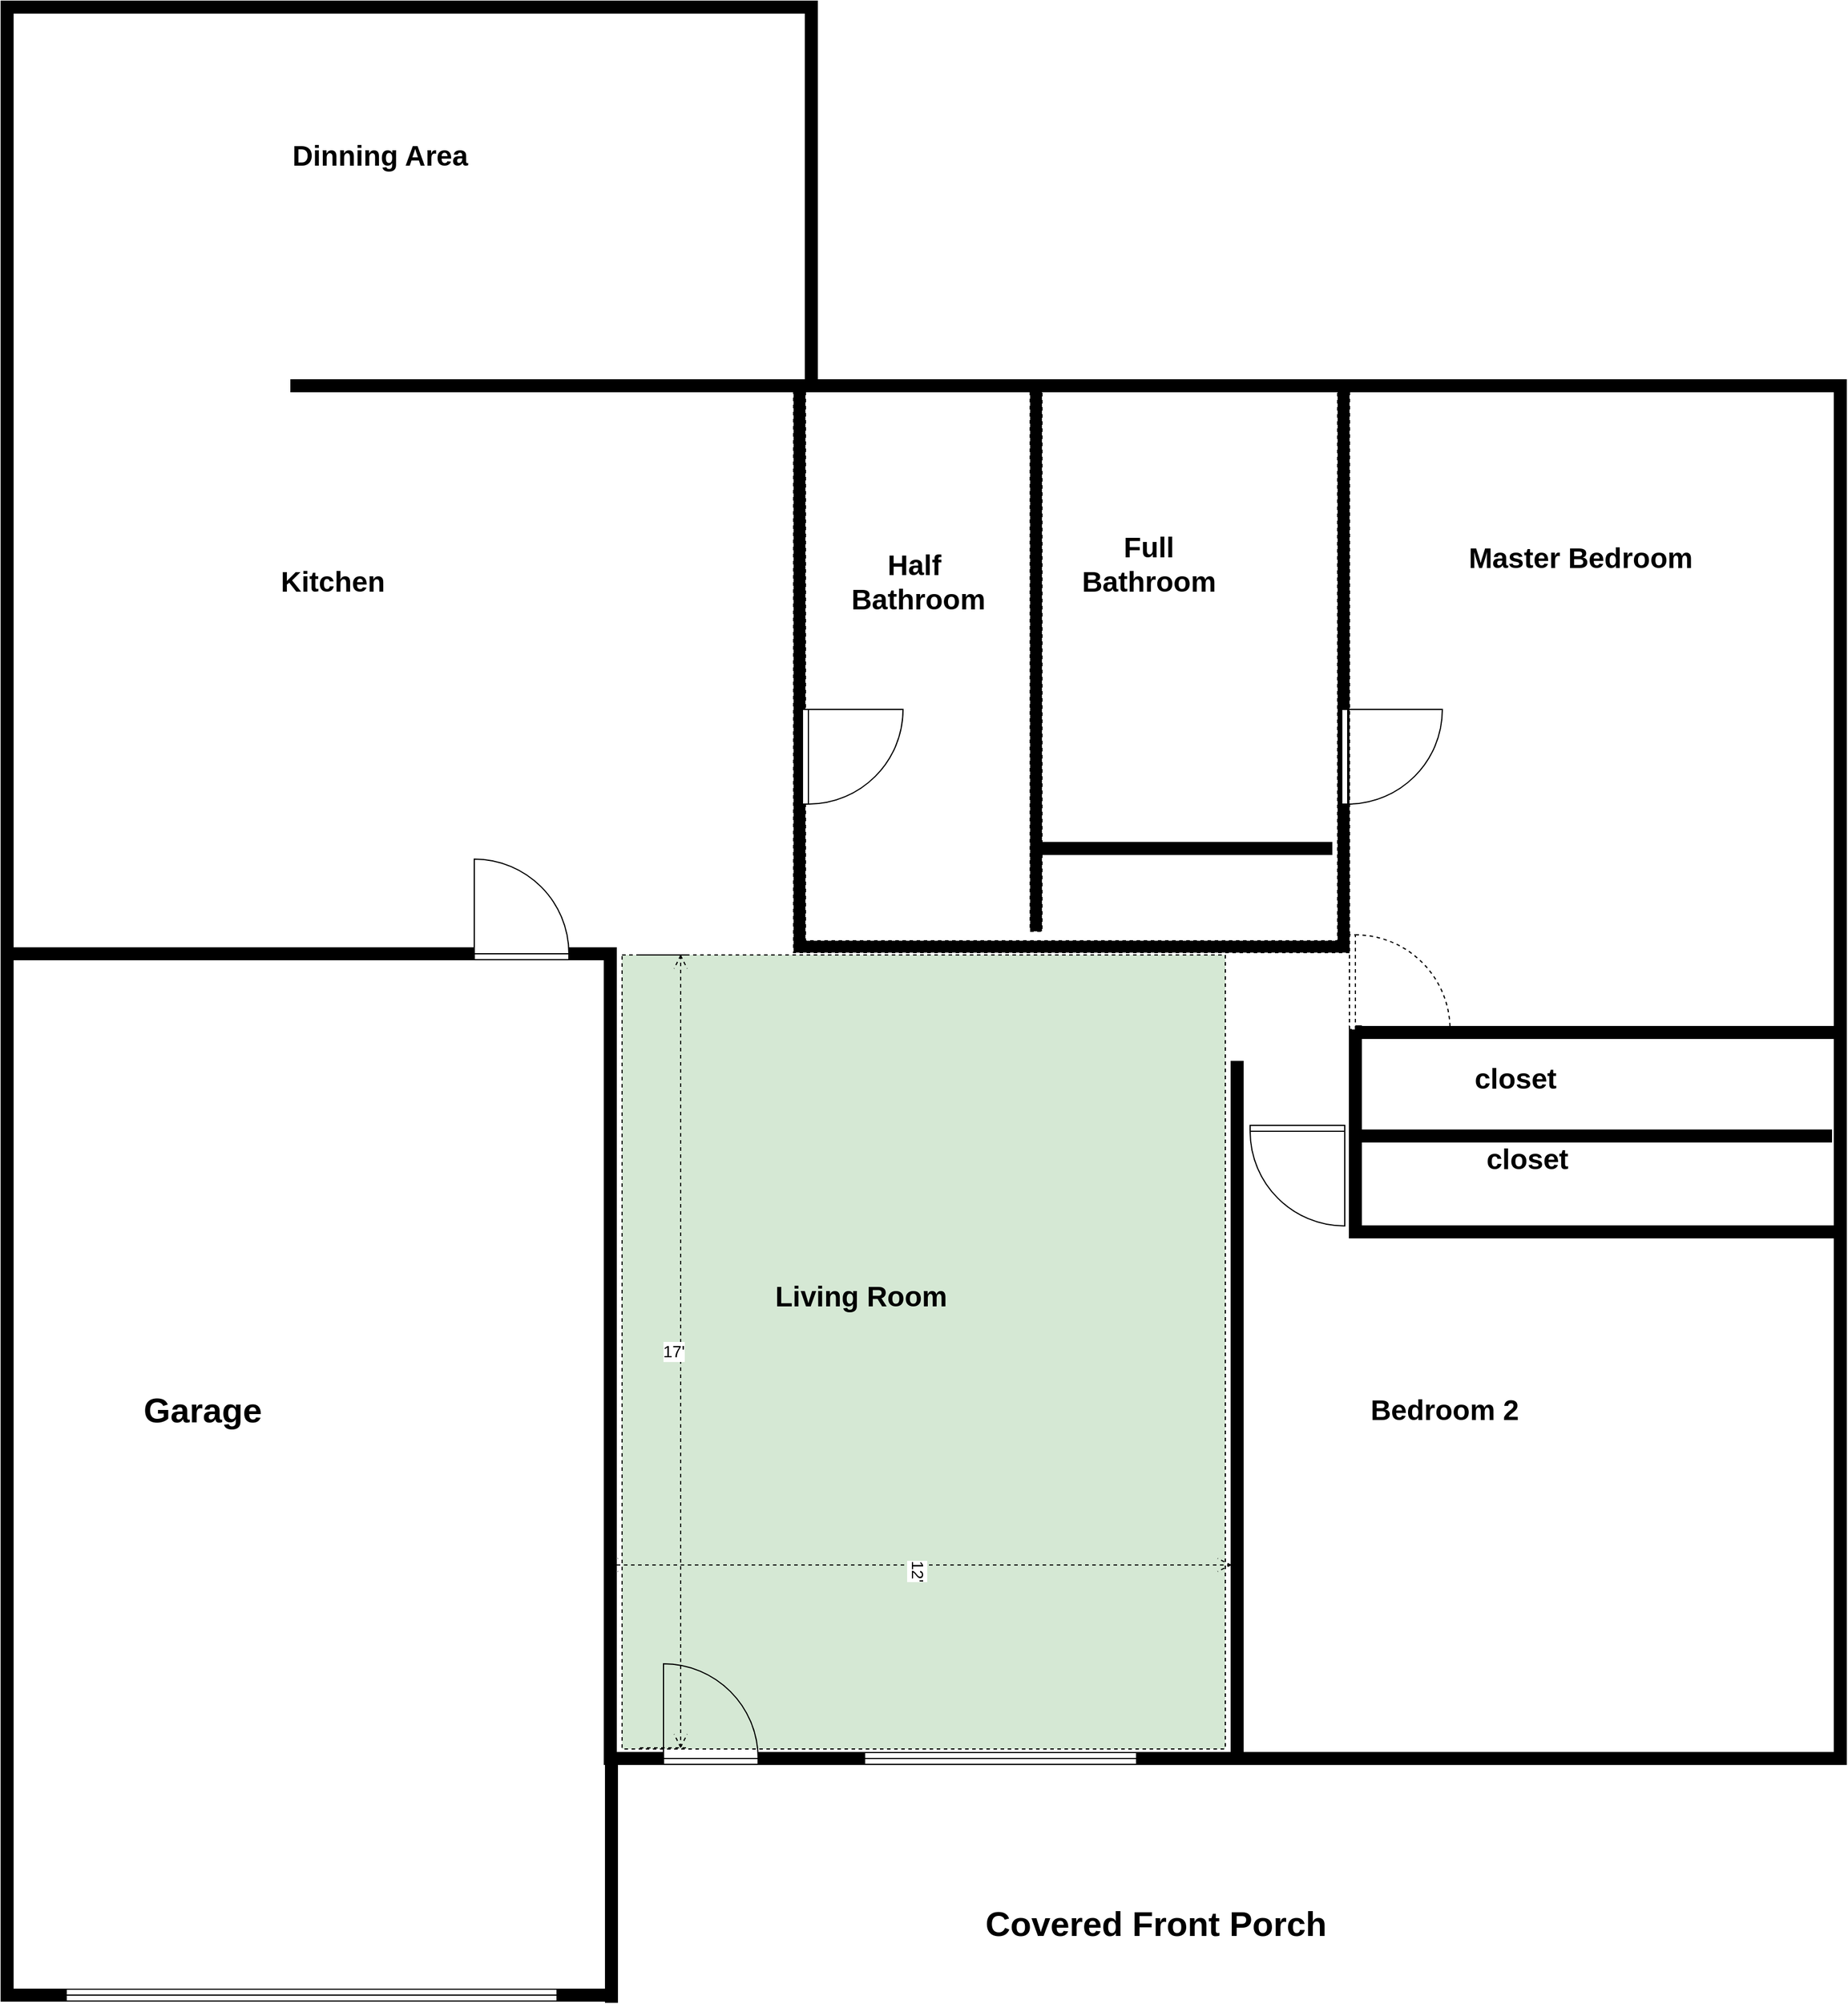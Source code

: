<mxfile version="12.0.0" type="github" pages="1"><diagram id="mHCCJAt0bofZ_gu7ecNz" name="Page-1"><mxGraphModel dx="3096" dy="2314" grid="1" gridSize="10" guides="1" tooltips="1" connect="1" arrows="1" fold="1" page="1" pageScale="1" pageWidth="850" pageHeight="1100" math="0" shadow="0"><root><mxCell id="0"/><mxCell id="1" parent="0"/><mxCell id="LdCIgR_-IXBIPYB3OlUZ-39" value="" style="rounded=0;whiteSpace=wrap;html=1;dashed=1;fillColor=#D5E8D4;" parent="1" vertex="1"><mxGeometry x="-200" y="-230" width="510" height="671" as="geometry"/></mxCell><mxCell id="39IDlrzqkJXU9slzvW9s-1" value="" style="verticalLabelPosition=bottom;html=1;verticalAlign=top;align=center;shape=mxgraph.floorplan.wallCorner;fillColor=#000000;direction=north" parent="1" vertex="1"><mxGeometry x="-215" y="-236" width="50" height="690" as="geometry"/></mxCell><mxCell id="39IDlrzqkJXU9slzvW9s-4" value="" style="verticalLabelPosition=bottom;html=1;verticalAlign=top;align=center;shape=mxgraph.floorplan.doorRight;aspect=fixed;rotation=180;" parent="1" vertex="1"><mxGeometry x="-165" y="369" width="80" height="85" as="geometry"/></mxCell><mxCell id="39IDlrzqkJXU9slzvW9s-6" value="" style="verticalLabelPosition=bottom;html=1;verticalAlign=top;align=center;shape=mxgraph.floorplan.wallCorner;fillColor=#000000;direction=west" parent="1" vertex="1"><mxGeometry x="235" y="-140" width="90" height="594" as="geometry"/></mxCell><mxCell id="39IDlrzqkJXU9slzvW9s-7" value="" style="verticalLabelPosition=bottom;html=1;verticalAlign=top;align=center;shape=mxgraph.floorplan.wall;fillColor=#000000;" parent="1" vertex="1"><mxGeometry x="-85" y="444" width="90" height="10" as="geometry"/></mxCell><mxCell id="39IDlrzqkJXU9slzvW9s-8" value="" style="verticalLabelPosition=bottom;html=1;verticalAlign=top;align=center;shape=mxgraph.floorplan.window;fillColor=#ffffff;" parent="1" vertex="1"><mxGeometry x="5" y="444" width="230" height="10" as="geometry"/></mxCell><mxCell id="39IDlrzqkJXU9slzvW9s-10" value="" style="verticalLabelPosition=bottom;html=1;verticalAlign=top;align=center;shape=mxgraph.floorplan.wall;fillColor=#000000;" parent="1" vertex="1"><mxGeometry x="-245" y="-236" width="40" height="10" as="geometry"/></mxCell><mxCell id="39IDlrzqkJXU9slzvW9s-11" value="" style="verticalLabelPosition=bottom;html=1;verticalAlign=top;align=center;shape=mxgraph.floorplan.wall;fillColor=#000000;" parent="1" vertex="1"><mxGeometry x="417.5" y="-82" width="405" height="10" as="geometry"/></mxCell><mxCell id="39IDlrzqkJXU9slzvW9s-14" value="&lt;b&gt;&lt;font style=&quot;font-size: 24px&quot;&gt;Living Room&amp;nbsp;&lt;/font&gt;&lt;/b&gt;" style="text;html=1;resizable=0;autosize=1;align=center;verticalAlign=middle;points=[];fillColor=none;strokeColor=none;rounded=0;fontSize=16;" parent="1" vertex="1"><mxGeometry x="-80" y="44" width="170" height="30" as="geometry"/></mxCell><mxCell id="LdCIgR_-IXBIPYB3OlUZ-1" value="" style="verticalLabelPosition=bottom;html=1;verticalAlign=top;align=center;shape=mxgraph.floorplan.wall;fillColor=#000000;" parent="1" vertex="1"><mxGeometry x="-725" y="644" width="520" height="10" as="geometry"/></mxCell><mxCell id="LdCIgR_-IXBIPYB3OlUZ-2" value="" style="verticalLabelPosition=bottom;html=1;verticalAlign=top;align=center;shape=mxgraph.floorplan.wallCorner;fillColor=#000000;" parent="1" vertex="1"><mxGeometry x="-725" y="-236" width="400" height="880" as="geometry"/></mxCell><mxCell id="LdCIgR_-IXBIPYB3OlUZ-3" value="" style="verticalLabelPosition=bottom;html=1;verticalAlign=top;align=center;shape=mxgraph.floorplan.doorRight;aspect=fixed;rotation=180;" parent="1" vertex="1"><mxGeometry x="-325" y="-311" width="80" height="85" as="geometry"/></mxCell><mxCell id="LdCIgR_-IXBIPYB3OlUZ-4" value="" style="verticalLabelPosition=bottom;html=1;verticalAlign=top;align=center;shape=mxgraph.floorplan.wall;fillColor=#000000;direction=south;" parent="1" vertex="1"><mxGeometry x="-214" y="454" width="10" height="201" as="geometry"/></mxCell><mxCell id="LdCIgR_-IXBIPYB3OlUZ-5" value="" style="verticalLabelPosition=bottom;html=1;verticalAlign=top;align=center;shape=mxgraph.floorplan.window;fillColor=#ffffff;" parent="1" vertex="1"><mxGeometry x="-670" y="644" width="415" height="10" as="geometry"/></mxCell><mxCell id="LdCIgR_-IXBIPYB3OlUZ-7" value="" style="verticalLabelPosition=bottom;html=1;verticalAlign=top;align=center;shape=mxgraph.floorplan.wallCorner;fillColor=#000000;" parent="1" vertex="1"><mxGeometry x="-725" y="-1036" width="680" height="800" as="geometry"/></mxCell><mxCell id="LdCIgR_-IXBIPYB3OlUZ-8" value="" style="verticalLabelPosition=bottom;html=1;verticalAlign=top;align=center;shape=mxgraph.floorplan.wall;fillColor=#000000;" parent="1" vertex="1"><mxGeometry x="-480" y="-716" width="435" height="10" as="geometry"/></mxCell><mxCell id="LdCIgR_-IXBIPYB3OlUZ-9" value="" style="verticalLabelPosition=bottom;html=1;verticalAlign=top;align=center;shape=mxgraph.floorplan.wall;fillColor=#000000;direction=south;" parent="1" vertex="1"><mxGeometry x="-45" y="-1036" width="10" height="330" as="geometry"/></mxCell><mxCell id="LdCIgR_-IXBIPYB3OlUZ-10" value="" style="verticalLabelPosition=bottom;html=1;verticalAlign=top;align=center;shape=mxgraph.floorplan.wallCorner;fillColor=#000000;direction=south;" parent="1" vertex="1"><mxGeometry x="-35" y="-716" width="870" height="1170" as="geometry"/></mxCell><mxCell id="LdCIgR_-IXBIPYB3OlUZ-11" value="" style="verticalLabelPosition=bottom;html=1;verticalAlign=top;align=center;shape=mxgraph.floorplan.wall;fillColor=#000000;" parent="1" vertex="1"><mxGeometry x="325" y="444" width="510" height="10" as="geometry"/></mxCell><mxCell id="LdCIgR_-IXBIPYB3OlUZ-12" value="" style="verticalLabelPosition=bottom;html=1;verticalAlign=top;align=center;shape=mxgraph.floorplan.wall;fillColor=#000000;" parent="1" vertex="1"><mxGeometry x="415" y="-1" width="410" height="10" as="geometry"/></mxCell><mxCell id="LdCIgR_-IXBIPYB3OlUZ-13" value="" style="verticalLabelPosition=bottom;html=1;verticalAlign=top;align=center;shape=mxgraph.floorplan.wall;fillColor=#000000;" parent="1" vertex="1"><mxGeometry x="422.5" y="-169.5" width="410" height="10" as="geometry"/></mxCell><mxCell id="LdCIgR_-IXBIPYB3OlUZ-14" value="" style="verticalLabelPosition=bottom;html=1;verticalAlign=top;align=center;shape=mxgraph.floorplan.doorRight;aspect=fixed;rotation=0;" parent="1" vertex="1"><mxGeometry x="331" y="-86" width="80" height="85" as="geometry"/></mxCell><mxCell id="LdCIgR_-IXBIPYB3OlUZ-15" value="" style="verticalLabelPosition=bottom;html=1;verticalAlign=top;align=center;shape=mxgraph.floorplan.wall;fillColor=#000000;direction=south;" parent="1" vertex="1"><mxGeometry x="415" y="-170" width="10" height="174" as="geometry"/></mxCell><mxCell id="LdCIgR_-IXBIPYB3OlUZ-21" value="" style="verticalLabelPosition=bottom;html=1;verticalAlign=top;align=center;shape=mxgraph.floorplan.wallU;fillColor=#000000;dashed=1;rotation=-180;" parent="1" vertex="1"><mxGeometry x="-55" y="-706" width="470" height="474" as="geometry"/></mxCell><mxCell id="LdCIgR_-IXBIPYB3OlUZ-23" value="" style="verticalLabelPosition=bottom;html=1;verticalAlign=top;align=center;shape=mxgraph.floorplan.wall;fillColor=#000000;direction=south;dashed=1;" parent="1" vertex="1"><mxGeometry x="145" y="-711" width="10" height="461" as="geometry"/></mxCell><mxCell id="LdCIgR_-IXBIPYB3OlUZ-24" value="&lt;span style=&quot;font-size: 24px&quot;&gt;&lt;b style=&quot;font-size: 29px&quot;&gt;Covered Front Porch&lt;/b&gt;&lt;/span&gt;" style="text;html=1;resizable=0;autosize=1;align=center;verticalAlign=middle;points=[];fillColor=none;strokeColor=none;rounded=0;fontSize=16;" parent="1" vertex="1"><mxGeometry x="101" y="574" width="300" height="30" as="geometry"/></mxCell><mxCell id="LdCIgR_-IXBIPYB3OlUZ-25" value="&lt;span style=&quot;font-size: 24px&quot;&gt;&lt;b style=&quot;font-size: 29px&quot;&gt;Garage&lt;br&gt;&lt;/b&gt;&lt;/span&gt;" style="text;html=1;resizable=0;autosize=1;align=center;verticalAlign=middle;points=[];fillColor=none;strokeColor=none;rounded=0;fontSize=16;" parent="1" vertex="1"><mxGeometry x="-615" y="140" width="120" height="30" as="geometry"/></mxCell><mxCell id="LdCIgR_-IXBIPYB3OlUZ-26" value="" style="verticalLabelPosition=bottom;html=1;verticalAlign=top;align=center;shape=mxgraph.floorplan.doorRight;aspect=fixed;rotation=-90;" parent="1" vertex="1"><mxGeometry x="411" y="-440" width="80" height="85" as="geometry"/></mxCell><mxCell id="LdCIgR_-IXBIPYB3OlUZ-27" value="" style="verticalLabelPosition=bottom;html=1;verticalAlign=top;align=center;shape=mxgraph.floorplan.doorLeft;aspect=fixed;dashed=1;rotation=-90;" parent="1" vertex="1"><mxGeometry x="417.5" y="-249.5" width="80" height="85" as="geometry"/></mxCell><mxCell id="LdCIgR_-IXBIPYB3OlUZ-28" value="&lt;b&gt;&lt;font style=&quot;font-size: 24px&quot;&gt;Bedroom 2&lt;/font&gt;&lt;/b&gt;" style="text;html=1;resizable=0;autosize=1;align=center;verticalAlign=middle;points=[];fillColor=none;strokeColor=none;rounded=0;fontSize=16;" parent="1" vertex="1"><mxGeometry x="425" y="140" width="140" height="30" as="geometry"/></mxCell><mxCell id="LdCIgR_-IXBIPYB3OlUZ-29" value="&lt;b&gt;&lt;font style=&quot;font-size: 24px&quot;&gt;Master Bedroom&lt;/font&gt;&lt;/b&gt;" style="text;html=1;resizable=0;autosize=1;align=center;verticalAlign=middle;points=[];fillColor=none;strokeColor=none;rounded=0;fontSize=16;" parent="1" vertex="1"><mxGeometry x="510" y="-580.5" width="200" height="30" as="geometry"/></mxCell><mxCell id="LdCIgR_-IXBIPYB3OlUZ-30" value="&lt;b&gt;&lt;font style=&quot;font-size: 24px&quot;&gt;Full &lt;br&gt;Bathroom&lt;br&gt;&lt;br&gt;&lt;/font&gt;&lt;/b&gt;" style="text;html=1;resizable=0;autosize=1;align=center;verticalAlign=middle;points=[];fillColor=none;strokeColor=none;rounded=0;fontSize=16;" parent="1" vertex="1"><mxGeometry x="180" y="-580.5" width="130" height="70" as="geometry"/></mxCell><mxCell id="LdCIgR_-IXBIPYB3OlUZ-31" value="&lt;b&gt;&lt;font style=&quot;font-size: 24px&quot;&gt;Half&amp;nbsp;&lt;br&gt;Bathroom&lt;br&gt;&lt;br&gt;&lt;/font&gt;&lt;/b&gt;" style="text;html=1;resizable=0;autosize=1;align=center;verticalAlign=middle;points=[];fillColor=none;strokeColor=none;rounded=0;fontSize=16;" parent="1" vertex="1"><mxGeometry x="-15" y="-565.5" width="130" height="70" as="geometry"/></mxCell><mxCell id="LdCIgR_-IXBIPYB3OlUZ-32" value="" style="verticalLabelPosition=bottom;html=1;verticalAlign=top;align=center;shape=mxgraph.floorplan.doorRight;aspect=fixed;rotation=-90;" parent="1" vertex="1"><mxGeometry x="-45" y="-440" width="80" height="85" as="geometry"/></mxCell><mxCell id="LdCIgR_-IXBIPYB3OlUZ-33" value="&lt;b&gt;&lt;font style=&quot;font-size: 24px&quot;&gt;Kitchen&lt;/font&gt;&lt;/b&gt;" style="text;html=1;resizable=0;autosize=1;align=center;verticalAlign=middle;points=[];fillColor=none;strokeColor=none;rounded=0;fontSize=16;" parent="1" vertex="1"><mxGeometry x="-495" y="-560.5" width="100" height="30" as="geometry"/></mxCell><mxCell id="LdCIgR_-IXBIPYB3OlUZ-34" value="&lt;b&gt;&lt;font style=&quot;font-size: 24px&quot;&gt;Dinning Area&lt;/font&gt;&lt;/b&gt;" style="text;html=1;resizable=0;autosize=1;align=center;verticalAlign=middle;points=[];fillColor=none;strokeColor=none;rounded=0;fontSize=16;" parent="1" vertex="1"><mxGeometry x="-485" y="-920" width="160" height="30" as="geometry"/></mxCell><mxCell id="LdCIgR_-IXBIPYB3OlUZ-35" value="&lt;b&gt;&lt;font style=&quot;font-size: 24px&quot;&gt;closet&lt;/font&gt;&lt;/b&gt;" style="text;html=1;resizable=0;autosize=1;align=center;verticalAlign=middle;points=[];fillColor=none;strokeColor=none;rounded=0;fontSize=16;" parent="1" vertex="1"><mxGeometry x="515" y="-140" width="80" height="30" as="geometry"/></mxCell><mxCell id="LdCIgR_-IXBIPYB3OlUZ-36" value="&lt;b&gt;&lt;font style=&quot;font-size: 24px&quot;&gt;closet&lt;/font&gt;&lt;/b&gt;" style="text;html=1;resizable=0;autosize=1;align=center;verticalAlign=middle;points=[];fillColor=none;strokeColor=none;rounded=0;fontSize=16;" parent="1" vertex="1"><mxGeometry x="525" y="-72" width="80" height="30" as="geometry"/></mxCell><mxCell id="LdCIgR_-IXBIPYB3OlUZ-37" value="&lt;font style=&quot;font-size: 14px&quot;&gt;17'&lt;/font&gt;" style="shape=dimension;direction=north;whiteSpace=wrap;html=1;align=right;points=[];verticalAlign=middle;labelBackgroundColor=#ffffff;dashed=1;" parent="1" vertex="1"><mxGeometry x="-185" y="-230" width="40" height="670" as="geometry"/></mxCell><mxCell id="LdCIgR_-IXBIPYB3OlUZ-38" value="&lt;font style=&quot;font-size: 14px&quot;&gt;12'&lt;/font&gt;" style="shape=dimension;direction=south;whiteSpace=wrap;html=1;align=left;points=[];verticalAlign=middle;labelBackgroundColor=#ffffff;dashed=1;rotation=90;" parent="1" vertex="1"><mxGeometry x="30" y="35" width="40" height="530" as="geometry"/></mxCell><mxCell id="2JG7F9hW0Q3sd334fSgq-1" value="" style="verticalLabelPosition=bottom;html=1;verticalAlign=top;align=center;shape=mxgraph.floorplan.wall;fillColor=#000000;" vertex="1" parent="1"><mxGeometry x="150" y="-325" width="250" height="10" as="geometry"/></mxCell></root></mxGraphModel></diagram></mxfile>